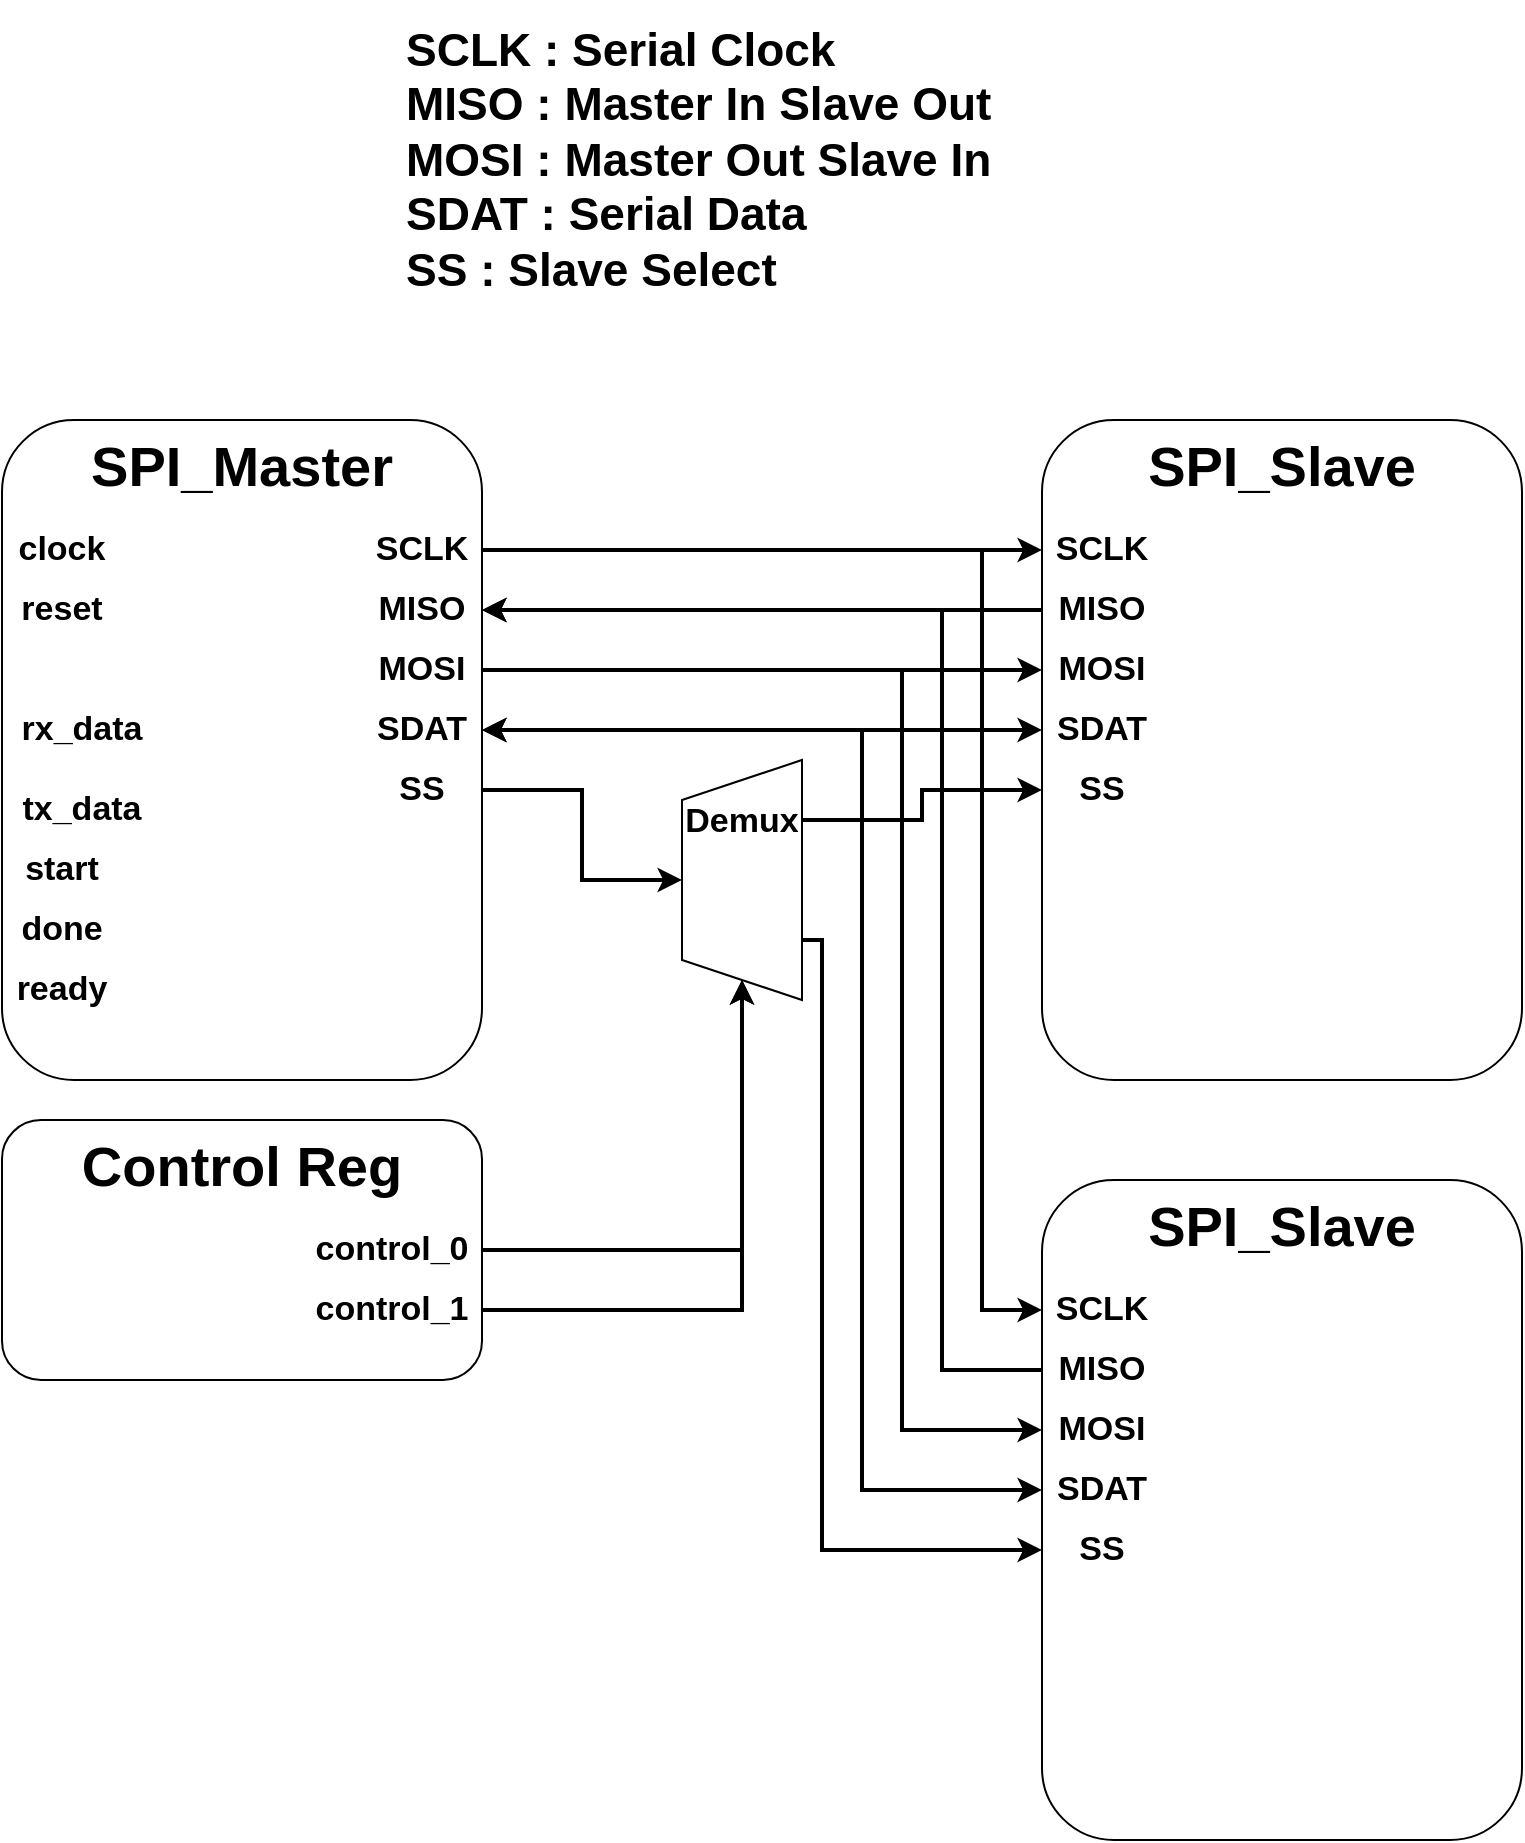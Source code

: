 <mxfile version="26.0.16">
  <diagram name="페이지-1" id="uLTbhkA_kO5A6NhIiAuO">
    <mxGraphModel dx="932" dy="1388" grid="1" gridSize="10" guides="1" tooltips="1" connect="1" arrows="1" fold="1" page="1" pageScale="1" pageWidth="827" pageHeight="1169" math="0" shadow="0">
      <root>
        <mxCell id="0" />
        <mxCell id="1" parent="0" />
        <mxCell id="XOy--RAOBfjV7BNqbORG-1" value="&lt;b&gt;&lt;font style=&quot;font-size: 28px;&quot;&gt;SPI_Master&lt;/font&gt;&lt;/b&gt;" style="rounded=1;whiteSpace=wrap;html=1;verticalAlign=top;" vertex="1" parent="1">
          <mxGeometry x="90" y="300" width="240" height="330" as="geometry" />
        </mxCell>
        <mxCell id="XOy--RAOBfjV7BNqbORG-2" value="&lt;b&gt;&lt;font style=&quot;font-size: 28px;&quot;&gt;SPI_Slave&lt;/font&gt;&lt;/b&gt;" style="rounded=1;whiteSpace=wrap;html=1;verticalAlign=top;" vertex="1" parent="1">
          <mxGeometry x="610" y="300" width="240" height="330" as="geometry" />
        </mxCell>
        <mxCell id="XOy--RAOBfjV7BNqbORG-18" style="edgeStyle=orthogonalEdgeStyle;rounded=0;orthogonalLoop=1;jettySize=auto;html=1;entryX=0;entryY=0.5;entryDx=0;entryDy=0;strokeWidth=2;" edge="1" parent="1" source="XOy--RAOBfjV7BNqbORG-3" target="XOy--RAOBfjV7BNqbORG-13">
          <mxGeometry relative="1" as="geometry" />
        </mxCell>
        <mxCell id="XOy--RAOBfjV7BNqbORG-33" style="edgeStyle=orthogonalEdgeStyle;rounded=0;orthogonalLoop=1;jettySize=auto;html=1;exitX=1;exitY=0.5;exitDx=0;exitDy=0;entryX=0;entryY=0.5;entryDx=0;entryDy=0;strokeWidth=2;" edge="1" parent="1" source="XOy--RAOBfjV7BNqbORG-3" target="XOy--RAOBfjV7BNqbORG-28">
          <mxGeometry relative="1" as="geometry">
            <Array as="points">
              <mxPoint x="580" y="365" />
              <mxPoint x="580" y="745" />
            </Array>
          </mxGeometry>
        </mxCell>
        <mxCell id="XOy--RAOBfjV7BNqbORG-3" value="&lt;font style=&quot;font-size: 17px;&quot;&gt;&lt;b style=&quot;&quot;&gt;SCLK&lt;/b&gt;&lt;/font&gt;" style="text;html=1;align=center;verticalAlign=middle;whiteSpace=wrap;rounded=0;" vertex="1" parent="1">
          <mxGeometry x="270" y="350" width="60" height="30" as="geometry" />
        </mxCell>
        <mxCell id="XOy--RAOBfjV7BNqbORG-4" value="&lt;font style=&quot;font-size: 17px;&quot;&gt;&lt;b style=&quot;&quot;&gt;MISO&lt;/b&gt;&lt;/font&gt;" style="text;html=1;align=center;verticalAlign=middle;whiteSpace=wrap;rounded=0;" vertex="1" parent="1">
          <mxGeometry x="270" y="380" width="60" height="30" as="geometry" />
        </mxCell>
        <mxCell id="XOy--RAOBfjV7BNqbORG-20" style="edgeStyle=orthogonalEdgeStyle;rounded=0;orthogonalLoop=1;jettySize=auto;html=1;entryX=0;entryY=0.5;entryDx=0;entryDy=0;strokeWidth=2;" edge="1" parent="1" source="XOy--RAOBfjV7BNqbORG-5" target="XOy--RAOBfjV7BNqbORG-15">
          <mxGeometry relative="1" as="geometry" />
        </mxCell>
        <mxCell id="XOy--RAOBfjV7BNqbORG-35" style="edgeStyle=orthogonalEdgeStyle;rounded=0;orthogonalLoop=1;jettySize=auto;html=1;entryX=0;entryY=0.5;entryDx=0;entryDy=0;strokeWidth=2;" edge="1" parent="1" source="XOy--RAOBfjV7BNqbORG-5" target="XOy--RAOBfjV7BNqbORG-30">
          <mxGeometry relative="1" as="geometry">
            <Array as="points">
              <mxPoint x="540" y="425" />
              <mxPoint x="540" y="805" />
            </Array>
          </mxGeometry>
        </mxCell>
        <mxCell id="XOy--RAOBfjV7BNqbORG-5" value="&lt;font style=&quot;font-size: 17px;&quot;&gt;&lt;b style=&quot;&quot;&gt;MOSI&lt;/b&gt;&lt;/font&gt;" style="text;html=1;align=center;verticalAlign=middle;whiteSpace=wrap;rounded=0;" vertex="1" parent="1">
          <mxGeometry x="270" y="410" width="60" height="30" as="geometry" />
        </mxCell>
        <mxCell id="XOy--RAOBfjV7BNqbORG-21" style="edgeStyle=orthogonalEdgeStyle;rounded=0;orthogonalLoop=1;jettySize=auto;html=1;entryX=0;entryY=0.5;entryDx=0;entryDy=0;startArrow=classic;startFill=1;strokeWidth=2;" edge="1" parent="1" source="XOy--RAOBfjV7BNqbORG-6" target="XOy--RAOBfjV7BNqbORG-16">
          <mxGeometry relative="1" as="geometry" />
        </mxCell>
        <mxCell id="XOy--RAOBfjV7BNqbORG-36" style="edgeStyle=orthogonalEdgeStyle;rounded=0;orthogonalLoop=1;jettySize=auto;html=1;entryX=0;entryY=0.5;entryDx=0;entryDy=0;startArrow=classic;startFill=1;strokeWidth=2;" edge="1" parent="1" source="XOy--RAOBfjV7BNqbORG-6" target="XOy--RAOBfjV7BNqbORG-31">
          <mxGeometry relative="1" as="geometry">
            <Array as="points">
              <mxPoint x="520" y="455" />
              <mxPoint x="520" y="835" />
            </Array>
          </mxGeometry>
        </mxCell>
        <mxCell id="XOy--RAOBfjV7BNqbORG-6" value="&lt;font style=&quot;font-size: 17px;&quot;&gt;&lt;b style=&quot;&quot;&gt;SDAT&lt;/b&gt;&lt;/font&gt;" style="text;html=1;align=center;verticalAlign=middle;whiteSpace=wrap;rounded=0;" vertex="1" parent="1">
          <mxGeometry x="270" y="440" width="60" height="30" as="geometry" />
        </mxCell>
        <mxCell id="XOy--RAOBfjV7BNqbORG-23" style="edgeStyle=orthogonalEdgeStyle;rounded=0;orthogonalLoop=1;jettySize=auto;html=1;entryX=0.5;entryY=0;entryDx=0;entryDy=0;strokeWidth=2;" edge="1" parent="1" source="XOy--RAOBfjV7BNqbORG-7" target="XOy--RAOBfjV7BNqbORG-22">
          <mxGeometry relative="1" as="geometry" />
        </mxCell>
        <mxCell id="XOy--RAOBfjV7BNqbORG-7" value="&lt;font style=&quot;font-size: 17px;&quot;&gt;&lt;b style=&quot;&quot;&gt;SS&lt;/b&gt;&lt;/font&gt;" style="text;html=1;align=center;verticalAlign=middle;whiteSpace=wrap;rounded=0;" vertex="1" parent="1">
          <mxGeometry x="270" y="470" width="60" height="30" as="geometry" />
        </mxCell>
        <mxCell id="XOy--RAOBfjV7BNqbORG-11" value="&lt;font style=&quot;font-size: 17px;&quot;&gt;&lt;b style=&quot;&quot;&gt;clock&lt;/b&gt;&lt;/font&gt;" style="text;html=1;align=center;verticalAlign=middle;whiteSpace=wrap;rounded=0;" vertex="1" parent="1">
          <mxGeometry x="90" y="350" width="60" height="30" as="geometry" />
        </mxCell>
        <mxCell id="XOy--RAOBfjV7BNqbORG-12" value="&lt;font style=&quot;font-size: 17px;&quot;&gt;&lt;b style=&quot;&quot;&gt;reset&lt;/b&gt;&lt;/font&gt;" style="text;html=1;align=center;verticalAlign=middle;whiteSpace=wrap;rounded=0;" vertex="1" parent="1">
          <mxGeometry x="90" y="380" width="60" height="30" as="geometry" />
        </mxCell>
        <mxCell id="XOy--RAOBfjV7BNqbORG-13" value="&lt;font style=&quot;font-size: 17px;&quot;&gt;&lt;b style=&quot;&quot;&gt;SCLK&lt;/b&gt;&lt;/font&gt;" style="text;html=1;align=center;verticalAlign=middle;whiteSpace=wrap;rounded=0;" vertex="1" parent="1">
          <mxGeometry x="610" y="350" width="60" height="30" as="geometry" />
        </mxCell>
        <mxCell id="XOy--RAOBfjV7BNqbORG-19" style="edgeStyle=orthogonalEdgeStyle;rounded=0;orthogonalLoop=1;jettySize=auto;html=1;entryX=1;entryY=0.5;entryDx=0;entryDy=0;strokeWidth=2;" edge="1" parent="1" source="XOy--RAOBfjV7BNqbORG-14" target="XOy--RAOBfjV7BNqbORG-4">
          <mxGeometry relative="1" as="geometry" />
        </mxCell>
        <mxCell id="XOy--RAOBfjV7BNqbORG-14" value="&lt;font style=&quot;font-size: 17px;&quot;&gt;&lt;b style=&quot;&quot;&gt;MISO&lt;/b&gt;&lt;/font&gt;" style="text;html=1;align=center;verticalAlign=middle;whiteSpace=wrap;rounded=0;" vertex="1" parent="1">
          <mxGeometry x="610" y="380" width="60" height="30" as="geometry" />
        </mxCell>
        <mxCell id="XOy--RAOBfjV7BNqbORG-15" value="&lt;font style=&quot;font-size: 17px;&quot;&gt;&lt;b style=&quot;&quot;&gt;MOSI&lt;/b&gt;&lt;/font&gt;" style="text;html=1;align=center;verticalAlign=middle;whiteSpace=wrap;rounded=0;" vertex="1" parent="1">
          <mxGeometry x="610" y="410" width="60" height="30" as="geometry" />
        </mxCell>
        <mxCell id="XOy--RAOBfjV7BNqbORG-16" value="&lt;font style=&quot;font-size: 17px;&quot;&gt;&lt;b style=&quot;&quot;&gt;SDAT&lt;/b&gt;&lt;/font&gt;" style="text;html=1;align=center;verticalAlign=middle;whiteSpace=wrap;rounded=0;" vertex="1" parent="1">
          <mxGeometry x="610" y="440" width="60" height="30" as="geometry" />
        </mxCell>
        <mxCell id="XOy--RAOBfjV7BNqbORG-17" value="&lt;font style=&quot;font-size: 17px;&quot;&gt;&lt;b style=&quot;&quot;&gt;SS&lt;/b&gt;&lt;/font&gt;" style="text;html=1;align=center;verticalAlign=middle;whiteSpace=wrap;rounded=0;" vertex="1" parent="1">
          <mxGeometry x="610" y="470" width="60" height="30" as="geometry" />
        </mxCell>
        <mxCell id="XOy--RAOBfjV7BNqbORG-24" style="edgeStyle=orthogonalEdgeStyle;rounded=0;orthogonalLoop=1;jettySize=auto;html=1;entryX=0;entryY=0.5;entryDx=0;entryDy=0;exitX=0.75;exitY=1;exitDx=0;exitDy=0;strokeWidth=2;" edge="1" parent="1" source="XOy--RAOBfjV7BNqbORG-22" target="XOy--RAOBfjV7BNqbORG-17">
          <mxGeometry relative="1" as="geometry" />
        </mxCell>
        <mxCell id="XOy--RAOBfjV7BNqbORG-37" style="edgeStyle=orthogonalEdgeStyle;rounded=0;orthogonalLoop=1;jettySize=auto;html=1;entryX=0;entryY=0.5;entryDx=0;entryDy=0;exitX=0.25;exitY=1;exitDx=0;exitDy=0;strokeWidth=2;" edge="1" parent="1" source="XOy--RAOBfjV7BNqbORG-22" target="XOy--RAOBfjV7BNqbORG-32">
          <mxGeometry relative="1" as="geometry">
            <Array as="points">
              <mxPoint x="500" y="560" />
              <mxPoint x="500" y="865" />
            </Array>
          </mxGeometry>
        </mxCell>
        <mxCell id="XOy--RAOBfjV7BNqbORG-22" value="" style="shape=trapezoid;perimeter=trapezoidPerimeter;whiteSpace=wrap;html=1;fixedSize=1;rotation=-90;" vertex="1" parent="1">
          <mxGeometry x="400" y="500" width="120" height="60" as="geometry" />
        </mxCell>
        <mxCell id="XOy--RAOBfjV7BNqbORG-25" value="&lt;font style=&quot;font-size: 17px;&quot;&gt;&lt;b style=&quot;&quot;&gt;Demux&lt;/b&gt;&lt;/font&gt;" style="text;html=1;align=center;verticalAlign=middle;whiteSpace=wrap;rounded=0;" vertex="1" parent="1">
          <mxGeometry x="430" y="486" width="60" height="30" as="geometry" />
        </mxCell>
        <mxCell id="XOy--RAOBfjV7BNqbORG-27" value="&lt;b&gt;&lt;font style=&quot;font-size: 28px;&quot;&gt;SPI_Slave&lt;/font&gt;&lt;/b&gt;" style="rounded=1;whiteSpace=wrap;html=1;verticalAlign=top;" vertex="1" parent="1">
          <mxGeometry x="610" y="680" width="240" height="330" as="geometry" />
        </mxCell>
        <mxCell id="XOy--RAOBfjV7BNqbORG-28" value="&lt;font style=&quot;font-size: 17px;&quot;&gt;&lt;b style=&quot;&quot;&gt;SCLK&lt;/b&gt;&lt;/font&gt;" style="text;html=1;align=center;verticalAlign=middle;whiteSpace=wrap;rounded=0;" vertex="1" parent="1">
          <mxGeometry x="610" y="730" width="60" height="30" as="geometry" />
        </mxCell>
        <mxCell id="XOy--RAOBfjV7BNqbORG-34" style="edgeStyle=orthogonalEdgeStyle;rounded=0;orthogonalLoop=1;jettySize=auto;html=1;entryX=1;entryY=0.5;entryDx=0;entryDy=0;strokeWidth=2;" edge="1" parent="1" source="XOy--RAOBfjV7BNqbORG-29" target="XOy--RAOBfjV7BNqbORG-4">
          <mxGeometry relative="1" as="geometry">
            <Array as="points">
              <mxPoint x="560" y="775" />
              <mxPoint x="560" y="395" />
            </Array>
          </mxGeometry>
        </mxCell>
        <mxCell id="XOy--RAOBfjV7BNqbORG-29" value="&lt;font style=&quot;font-size: 17px;&quot;&gt;&lt;b style=&quot;&quot;&gt;MISO&lt;/b&gt;&lt;/font&gt;" style="text;html=1;align=center;verticalAlign=middle;whiteSpace=wrap;rounded=0;" vertex="1" parent="1">
          <mxGeometry x="610" y="760" width="60" height="30" as="geometry" />
        </mxCell>
        <mxCell id="XOy--RAOBfjV7BNqbORG-30" value="&lt;font style=&quot;font-size: 17px;&quot;&gt;&lt;b style=&quot;&quot;&gt;MOSI&lt;/b&gt;&lt;/font&gt;" style="text;html=1;align=center;verticalAlign=middle;whiteSpace=wrap;rounded=0;" vertex="1" parent="1">
          <mxGeometry x="610" y="790" width="60" height="30" as="geometry" />
        </mxCell>
        <mxCell id="XOy--RAOBfjV7BNqbORG-31" value="&lt;font style=&quot;font-size: 17px;&quot;&gt;&lt;b style=&quot;&quot;&gt;SDAT&lt;/b&gt;&lt;/font&gt;" style="text;html=1;align=center;verticalAlign=middle;whiteSpace=wrap;rounded=0;" vertex="1" parent="1">
          <mxGeometry x="610" y="820" width="60" height="30" as="geometry" />
        </mxCell>
        <mxCell id="XOy--RAOBfjV7BNqbORG-32" value="&lt;font style=&quot;font-size: 17px;&quot;&gt;&lt;b style=&quot;&quot;&gt;SS&lt;/b&gt;&lt;/font&gt;" style="text;html=1;align=center;verticalAlign=middle;whiteSpace=wrap;rounded=0;" vertex="1" parent="1">
          <mxGeometry x="610" y="850" width="60" height="30" as="geometry" />
        </mxCell>
        <mxCell id="XOy--RAOBfjV7BNqbORG-38" value="&lt;b&gt;&lt;font style=&quot;font-size: 28px;&quot;&gt;Control Reg&lt;/font&gt;&lt;/b&gt;" style="rounded=1;whiteSpace=wrap;html=1;verticalAlign=top;" vertex="1" parent="1">
          <mxGeometry x="90" y="650" width="240" height="130" as="geometry" />
        </mxCell>
        <mxCell id="XOy--RAOBfjV7BNqbORG-46" style="edgeStyle=orthogonalEdgeStyle;rounded=0;orthogonalLoop=1;jettySize=auto;html=1;entryX=0;entryY=0.5;entryDx=0;entryDy=0;strokeWidth=2;" edge="1" parent="1" source="XOy--RAOBfjV7BNqbORG-42" target="XOy--RAOBfjV7BNqbORG-22">
          <mxGeometry relative="1" as="geometry" />
        </mxCell>
        <mxCell id="XOy--RAOBfjV7BNqbORG-42" value="&lt;font style=&quot;font-size: 17px;&quot;&gt;&lt;b style=&quot;&quot;&gt;control_0&lt;/b&gt;&lt;/font&gt;" style="text;html=1;align=center;verticalAlign=middle;whiteSpace=wrap;rounded=0;" vertex="1" parent="1">
          <mxGeometry x="240" y="700" width="90" height="30" as="geometry" />
        </mxCell>
        <mxCell id="XOy--RAOBfjV7BNqbORG-47" style="edgeStyle=orthogonalEdgeStyle;rounded=0;orthogonalLoop=1;jettySize=auto;html=1;entryX=0;entryY=0.5;entryDx=0;entryDy=0;strokeWidth=2;" edge="1" parent="1" source="XOy--RAOBfjV7BNqbORG-43" target="XOy--RAOBfjV7BNqbORG-22">
          <mxGeometry relative="1" as="geometry" />
        </mxCell>
        <mxCell id="XOy--RAOBfjV7BNqbORG-43" value="&lt;font style=&quot;font-size: 17px;&quot;&gt;&lt;b style=&quot;&quot;&gt;control_1&lt;/b&gt;&lt;/font&gt;" style="text;html=1;align=center;verticalAlign=middle;whiteSpace=wrap;rounded=0;" vertex="1" parent="1">
          <mxGeometry x="240" y="730" width="90" height="30" as="geometry" />
        </mxCell>
        <mxCell id="XOy--RAOBfjV7BNqbORG-48" value="&lt;b&gt;&lt;font style=&quot;font-size: 23px;&quot;&gt;SCLK : Serial Clock&lt;/font&gt;&lt;/b&gt;&lt;div&gt;&lt;b&gt;&lt;font style=&quot;font-size: 23px;&quot;&gt;MISO : Master In Slave Out&lt;/font&gt;&lt;/b&gt;&lt;/div&gt;&lt;div&gt;&lt;b&gt;&lt;font style=&quot;font-size: 23px;&quot;&gt;MOSI : Master Out Slave In&lt;/font&gt;&lt;/b&gt;&lt;/div&gt;&lt;div&gt;&lt;b&gt;&lt;font style=&quot;font-size: 23px;&quot;&gt;SDAT : Serial Data&lt;/font&gt;&lt;/b&gt;&lt;/div&gt;&lt;div&gt;&lt;b&gt;&lt;font style=&quot;font-size: 23px;&quot;&gt;SS : Slave Select&lt;/font&gt;&lt;/b&gt;&lt;/div&gt;" style="text;html=1;align=left;verticalAlign=middle;whiteSpace=wrap;rounded=0;" vertex="1" parent="1">
          <mxGeometry x="290" y="90" width="340" height="160" as="geometry" />
        </mxCell>
        <mxCell id="XOy--RAOBfjV7BNqbORG-49" value="&lt;font style=&quot;font-size: 17px;&quot;&gt;&lt;b style=&quot;&quot;&gt;rx_data&lt;/b&gt;&lt;/font&gt;" style="text;html=1;align=center;verticalAlign=middle;whiteSpace=wrap;rounded=0;" vertex="1" parent="1">
          <mxGeometry x="90" y="440" width="80" height="30" as="geometry" />
        </mxCell>
        <mxCell id="XOy--RAOBfjV7BNqbORG-51" value="&lt;font style=&quot;font-size: 17px;&quot;&gt;&lt;b style=&quot;&quot;&gt;tx_data&lt;/b&gt;&lt;/font&gt;" style="text;html=1;align=center;verticalAlign=middle;whiteSpace=wrap;rounded=0;" vertex="1" parent="1">
          <mxGeometry x="90" y="480" width="80" height="30" as="geometry" />
        </mxCell>
        <mxCell id="XOy--RAOBfjV7BNqbORG-52" value="&lt;font style=&quot;font-size: 17px;&quot;&gt;&lt;b style=&quot;&quot;&gt;done&lt;/b&gt;&lt;/font&gt;" style="text;html=1;align=center;verticalAlign=middle;whiteSpace=wrap;rounded=0;" vertex="1" parent="1">
          <mxGeometry x="90" y="540" width="60" height="30" as="geometry" />
        </mxCell>
        <mxCell id="XOy--RAOBfjV7BNqbORG-53" value="&lt;font style=&quot;font-size: 17px;&quot;&gt;&lt;b style=&quot;&quot;&gt;ready&lt;/b&gt;&lt;/font&gt;" style="text;html=1;align=center;verticalAlign=middle;whiteSpace=wrap;rounded=0;" vertex="1" parent="1">
          <mxGeometry x="90" y="570" width="60" height="30" as="geometry" />
        </mxCell>
        <mxCell id="XOy--RAOBfjV7BNqbORG-56" value="&lt;font style=&quot;font-size: 17px;&quot;&gt;&lt;b style=&quot;&quot;&gt;start&lt;/b&gt;&lt;/font&gt;" style="text;html=1;align=center;verticalAlign=middle;whiteSpace=wrap;rounded=0;" vertex="1" parent="1">
          <mxGeometry x="90" y="510" width="60" height="30" as="geometry" />
        </mxCell>
      </root>
    </mxGraphModel>
  </diagram>
</mxfile>
